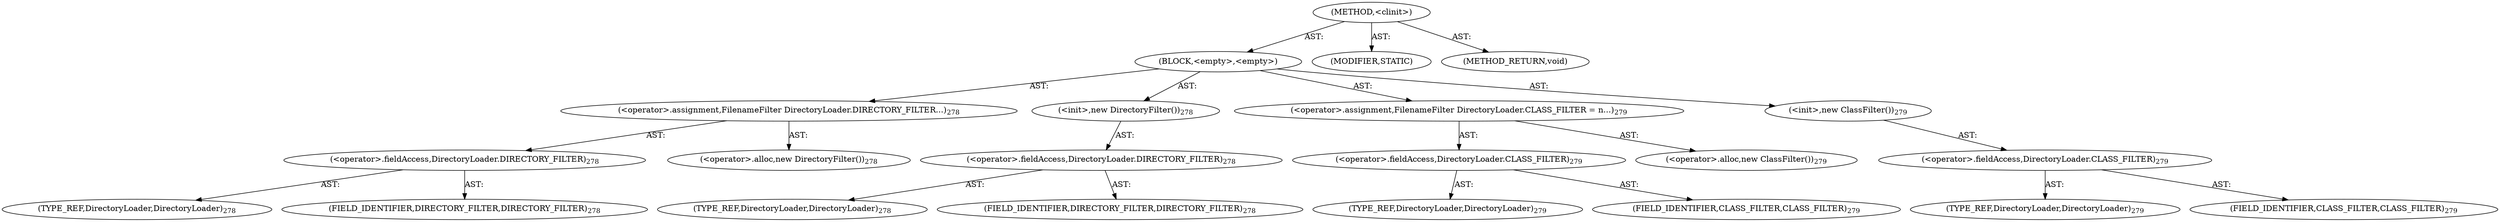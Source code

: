 digraph "&lt;clinit&gt;" {  
"111669149720" [label = <(METHOD,&lt;clinit&gt;)> ]
"25769803835" [label = <(BLOCK,&lt;empty&gt;,&lt;empty&gt;)> ]
"30064771324" [label = <(&lt;operator&gt;.assignment,FilenameFilter DirectoryLoader.DIRECTORY_FILTER...)<SUB>278</SUB>> ]
"30064771325" [label = <(&lt;operator&gt;.fieldAccess,DirectoryLoader.DIRECTORY_FILTER)<SUB>278</SUB>> ]
"180388626439" [label = <(TYPE_REF,DirectoryLoader,DirectoryLoader)<SUB>278</SUB>> ]
"55834574888" [label = <(FIELD_IDENTIFIER,DIRECTORY_FILTER,DIRECTORY_FILTER)<SUB>278</SUB>> ]
"30064771326" [label = <(&lt;operator&gt;.alloc,new DirectoryFilter())<SUB>278</SUB>> ]
"30064771327" [label = <(&lt;init&gt;,new DirectoryFilter())<SUB>278</SUB>> ]
"30064771328" [label = <(&lt;operator&gt;.fieldAccess,DirectoryLoader.DIRECTORY_FILTER)<SUB>278</SUB>> ]
"180388626440" [label = <(TYPE_REF,DirectoryLoader,DirectoryLoader)<SUB>278</SUB>> ]
"55834574889" [label = <(FIELD_IDENTIFIER,DIRECTORY_FILTER,DIRECTORY_FILTER)<SUB>278</SUB>> ]
"30064771329" [label = <(&lt;operator&gt;.assignment,FilenameFilter DirectoryLoader.CLASS_FILTER = n...)<SUB>279</SUB>> ]
"30064771330" [label = <(&lt;operator&gt;.fieldAccess,DirectoryLoader.CLASS_FILTER)<SUB>279</SUB>> ]
"180388626441" [label = <(TYPE_REF,DirectoryLoader,DirectoryLoader)<SUB>279</SUB>> ]
"55834574890" [label = <(FIELD_IDENTIFIER,CLASS_FILTER,CLASS_FILTER)<SUB>279</SUB>> ]
"30064771331" [label = <(&lt;operator&gt;.alloc,new ClassFilter())<SUB>279</SUB>> ]
"30064771332" [label = <(&lt;init&gt;,new ClassFilter())<SUB>279</SUB>> ]
"30064771333" [label = <(&lt;operator&gt;.fieldAccess,DirectoryLoader.CLASS_FILTER)<SUB>279</SUB>> ]
"180388626442" [label = <(TYPE_REF,DirectoryLoader,DirectoryLoader)<SUB>279</SUB>> ]
"55834574891" [label = <(FIELD_IDENTIFIER,CLASS_FILTER,CLASS_FILTER)<SUB>279</SUB>> ]
"133143986236" [label = <(MODIFIER,STATIC)> ]
"128849018904" [label = <(METHOD_RETURN,void)> ]
  "111669149720" -> "25769803835"  [ label = "AST: "] 
  "111669149720" -> "133143986236"  [ label = "AST: "] 
  "111669149720" -> "128849018904"  [ label = "AST: "] 
  "25769803835" -> "30064771324"  [ label = "AST: "] 
  "25769803835" -> "30064771327"  [ label = "AST: "] 
  "25769803835" -> "30064771329"  [ label = "AST: "] 
  "25769803835" -> "30064771332"  [ label = "AST: "] 
  "30064771324" -> "30064771325"  [ label = "AST: "] 
  "30064771324" -> "30064771326"  [ label = "AST: "] 
  "30064771325" -> "180388626439"  [ label = "AST: "] 
  "30064771325" -> "55834574888"  [ label = "AST: "] 
  "30064771327" -> "30064771328"  [ label = "AST: "] 
  "30064771328" -> "180388626440"  [ label = "AST: "] 
  "30064771328" -> "55834574889"  [ label = "AST: "] 
  "30064771329" -> "30064771330"  [ label = "AST: "] 
  "30064771329" -> "30064771331"  [ label = "AST: "] 
  "30064771330" -> "180388626441"  [ label = "AST: "] 
  "30064771330" -> "55834574890"  [ label = "AST: "] 
  "30064771332" -> "30064771333"  [ label = "AST: "] 
  "30064771333" -> "180388626442"  [ label = "AST: "] 
  "30064771333" -> "55834574891"  [ label = "AST: "] 
}

